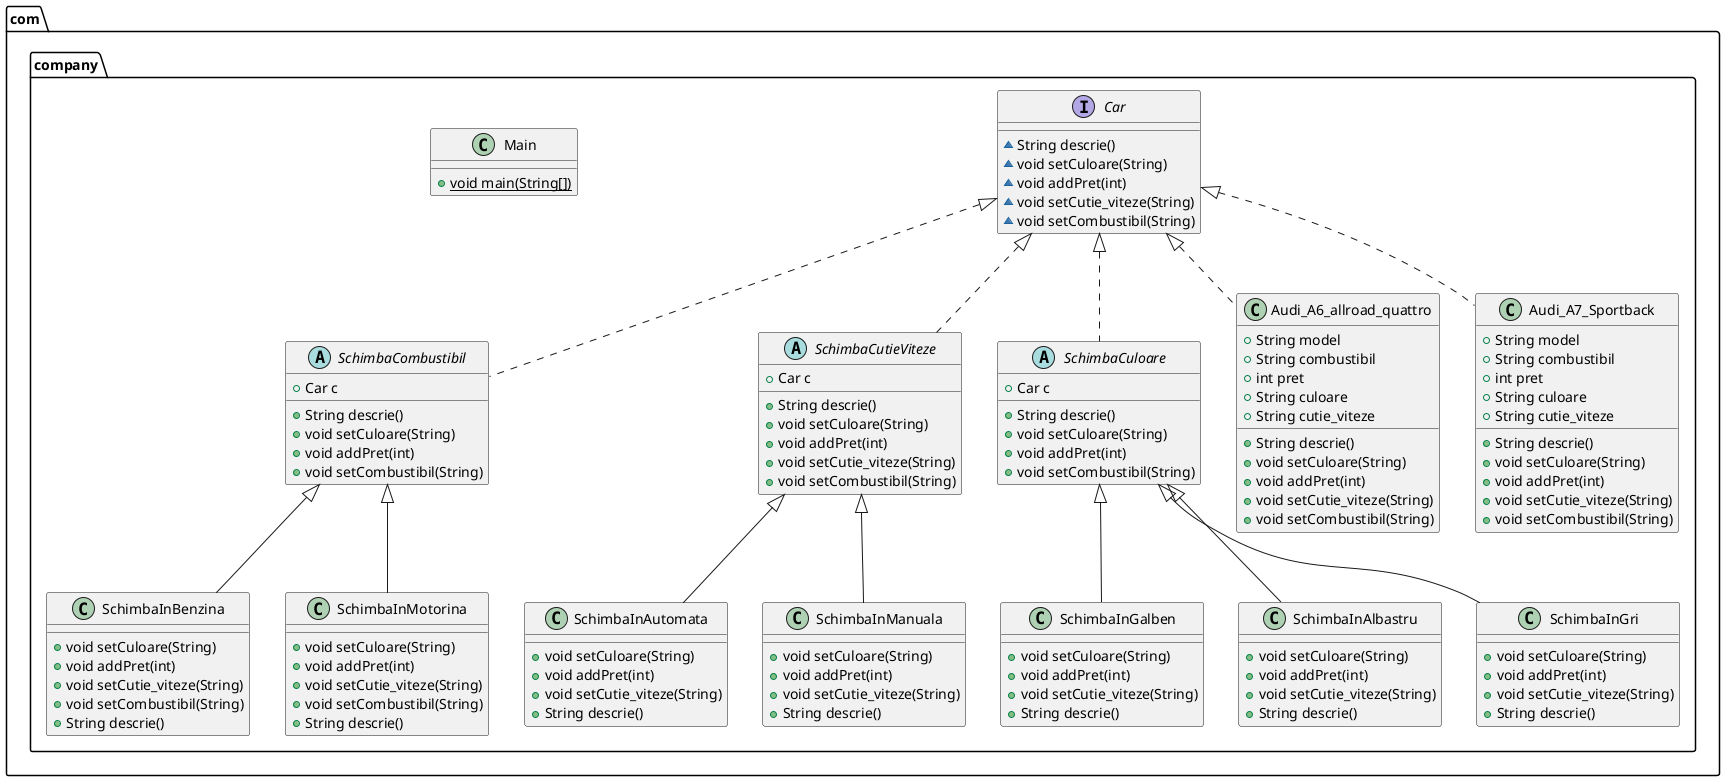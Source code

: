 @startuml
abstract class com.company.SchimbaCombustibil {
+ Car c
+ String descrie()
+ void setCuloare(String)
+ void addPret(int)
+ void setCombustibil(String)
}
class com.company.SchimbaInBenzina {
+ void setCuloare(String)
+ void addPret(int)
+ void setCutie_viteze(String)
+ void setCombustibil(String)
+ String descrie()
}
class com.company.SchimbaInMotorina {
+ void setCuloare(String)
+ void addPret(int)
+ void setCutie_viteze(String)
+ void setCombustibil(String)
+ String descrie()
}
abstract class com.company.SchimbaCutieViteze {
+ Car c
+ String descrie()
+ void setCuloare(String)
+ void addPret(int)
+ void setCutie_viteze(String)
+ void setCombustibil(String)
}
class com.company.SchimbaInAutomata {
+ void setCuloare(String)
+ void addPret(int)
+ void setCutie_viteze(String)
+ String descrie()
}
class com.company.SchimbaInManuala {
+ void setCuloare(String)
+ void addPret(int)
+ void setCutie_viteze(String)
+ String descrie()
}
abstract class com.company.SchimbaCuloare {
+ Car c
+ String descrie()
+ void setCuloare(String)
+ void addPret(int)
+ void setCombustibil(String)
}
class com.company.SchimbaInGalben {
+ void setCuloare(String)
+ void addPret(int)
+ void setCutie_viteze(String)
+ String descrie()
}
class com.company.SchimbaInAlbastru {
+ void setCuloare(String)
+ void addPret(int)
+ void setCutie_viteze(String)
+ String descrie()
}
class com.company.SchimbaInGri {
+ void setCuloare(String)
+ void addPret(int)
+ void setCutie_viteze(String)
+ String descrie()
}
interface com.company.Car {
~ String descrie()
~ void setCuloare(String)
~ void addPret(int)
~ void setCutie_viteze(String)
~ void setCombustibil(String)
}
class com.company.Audi_A6_allroad_quattro {
+ String model
+ String combustibil
+ int pret
+ String culoare
+ String cutie_viteze
+ String descrie()
+ void setCuloare(String)
+ void addPret(int)
+ void setCutie_viteze(String)
+ void setCombustibil(String)
}
class com.company.Audi_A7_Sportback {
+ String model
+ String combustibil
+ int pret
+ String culoare
+ String cutie_viteze
+ String descrie()
+ void setCuloare(String)
+ void addPret(int)
+ void setCutie_viteze(String)
+ void setCombustibil(String)
}
class com.company.Main {
+ {static} void main(String[])
}


com.company.Car <|.. com.company.SchimbaCombustibil
com.company.SchimbaCombustibil <|-- com.company.SchimbaInBenzina
com.company.SchimbaCombustibil <|-- com.company.SchimbaInMotorina
com.company.Car <|.. com.company.SchimbaCutieViteze
com.company.SchimbaCutieViteze <|-- com.company.SchimbaInAutomata
com.company.SchimbaCutieViteze <|-- com.company.SchimbaInManuala
com.company.Car <|.. com.company.SchimbaCuloare
com.company.SchimbaCuloare <|-- com.company.SchimbaInGalben
com.company.SchimbaCuloare <|-- com.company.SchimbaInAlbastru
com.company.SchimbaCuloare <|-- com.company.SchimbaInGri
com.company.Car <|.. com.company.Audi_A6_allroad_quattro
com.company.Car <|.. com.company.Audi_A7_Sportback
@enduml